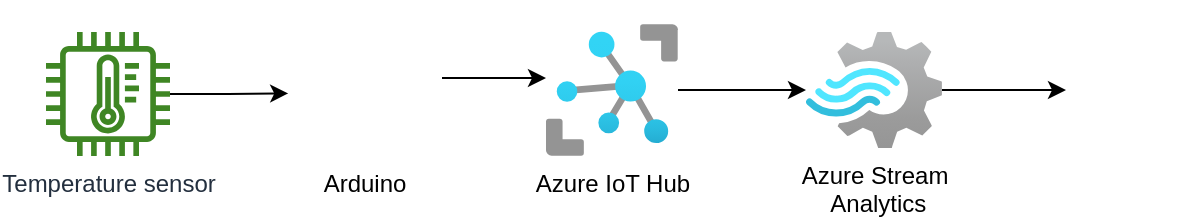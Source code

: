 <mxfile version="20.2.7" type="device"><diagram id="X7uYJ5YfN4mUbC9OqbPm" name="Page-1"><mxGraphModel dx="729" dy="403" grid="1" gridSize="10" guides="1" tooltips="1" connect="1" arrows="1" fold="1" page="1" pageScale="1" pageWidth="850" pageHeight="1100" math="0" shadow="0"><root><mxCell id="0"/><mxCell id="1" parent="0"/><mxCell id="HROqb_Oux_8DsQZANhdD-2" style="edgeStyle=orthogonalEdgeStyle;rounded=0;orthogonalLoop=1;jettySize=auto;html=1;" edge="1" parent="1" source="s14qGOUR0PLG6XBVfP2G-1" target="HROqb_Oux_8DsQZANhdD-1"><mxGeometry relative="1" as="geometry"/></mxCell><mxCell id="s14qGOUR0PLG6XBVfP2G-1" value="Azure IoT Hub" style="aspect=fixed;html=1;points=[];align=center;image;fontSize=12;image=img/lib/azure2/iot/IoT_Hub.svg;" parent="1" vertex="1"><mxGeometry x="460" y="224" width="66" height="66" as="geometry"/></mxCell><mxCell id="s14qGOUR0PLG6XBVfP2G-5" style="edgeStyle=orthogonalEdgeStyle;rounded=0;orthogonalLoop=1;jettySize=auto;html=1;entryX=0.014;entryY=0.599;entryDx=0;entryDy=0;entryPerimeter=0;" parent="1" source="s14qGOUR0PLG6XBVfP2G-3" target="s14qGOUR0PLG6XBVfP2G-4" edge="1"><mxGeometry relative="1" as="geometry"/></mxCell><mxCell id="s14qGOUR0PLG6XBVfP2G-3" value="Temperature sensor" style="sketch=0;outlineConnect=0;fontColor=#232F3E;gradientColor=none;fillColor=#3F8624;strokeColor=none;dashed=0;verticalLabelPosition=bottom;verticalAlign=top;align=center;html=1;fontSize=12;fontStyle=0;aspect=fixed;pointerEvents=1;shape=mxgraph.aws4.iot_thing_temperature_sensor;" parent="1" vertex="1"><mxGeometry x="210" y="228" width="62" height="62" as="geometry"/></mxCell><mxCell id="HROqb_Oux_8DsQZANhdD-3" style="edgeStyle=orthogonalEdgeStyle;rounded=0;orthogonalLoop=1;jettySize=auto;html=1;exitX=1;exitY=0.5;exitDx=0;exitDy=0;" edge="1" parent="1" source="s14qGOUR0PLG6XBVfP2G-4"><mxGeometry relative="1" as="geometry"><mxPoint x="460" y="251" as="targetPoint"/></mxGeometry></mxCell><mxCell id="s14qGOUR0PLG6XBVfP2G-4" value="Arduino" style="shape=image;html=1;verticalAlign=top;verticalLabelPosition=bottom;labelBackgroundColor=#ffffff;imageAspect=0;aspect=fixed;image=https://cdn2.iconfinder.com/data/icons/electronic-13/480/3-electronic-arduino-chipset-icon-2-128.png" parent="1" vertex="1"><mxGeometry x="330" y="212" width="78" height="78" as="geometry"/></mxCell><mxCell id="HROqb_Oux_8DsQZANhdD-5" style="edgeStyle=orthogonalEdgeStyle;rounded=0;orthogonalLoop=1;jettySize=auto;html=1;" edge="1" parent="1" source="HROqb_Oux_8DsQZANhdD-1"><mxGeometry relative="1" as="geometry"><mxPoint x="720" y="257" as="targetPoint"/></mxGeometry></mxCell><mxCell id="HROqb_Oux_8DsQZANhdD-1" value="Azure Stream&lt;br&gt;&amp;nbsp;Analytics" style="aspect=fixed;html=1;points=[];align=center;image;fontSize=12;image=img/lib/azure2/analytics/Stream_Analytics_Jobs.svg;" vertex="1" parent="1"><mxGeometry x="590" y="228" width="68" height="58.0" as="geometry"/></mxCell><mxCell id="HROqb_Oux_8DsQZANhdD-4" value="" style="shape=image;verticalLabelPosition=bottom;labelBackgroundColor=default;verticalAlign=top;aspect=fixed;imageAspect=0;image=https://www.domosolucoes.com.br/wp-content/uploads/2020/09/power-bi.jpg;" vertex="1" parent="1"><mxGeometry x="720" y="228" width="58" height="58" as="geometry"/></mxCell></root></mxGraphModel></diagram></mxfile>